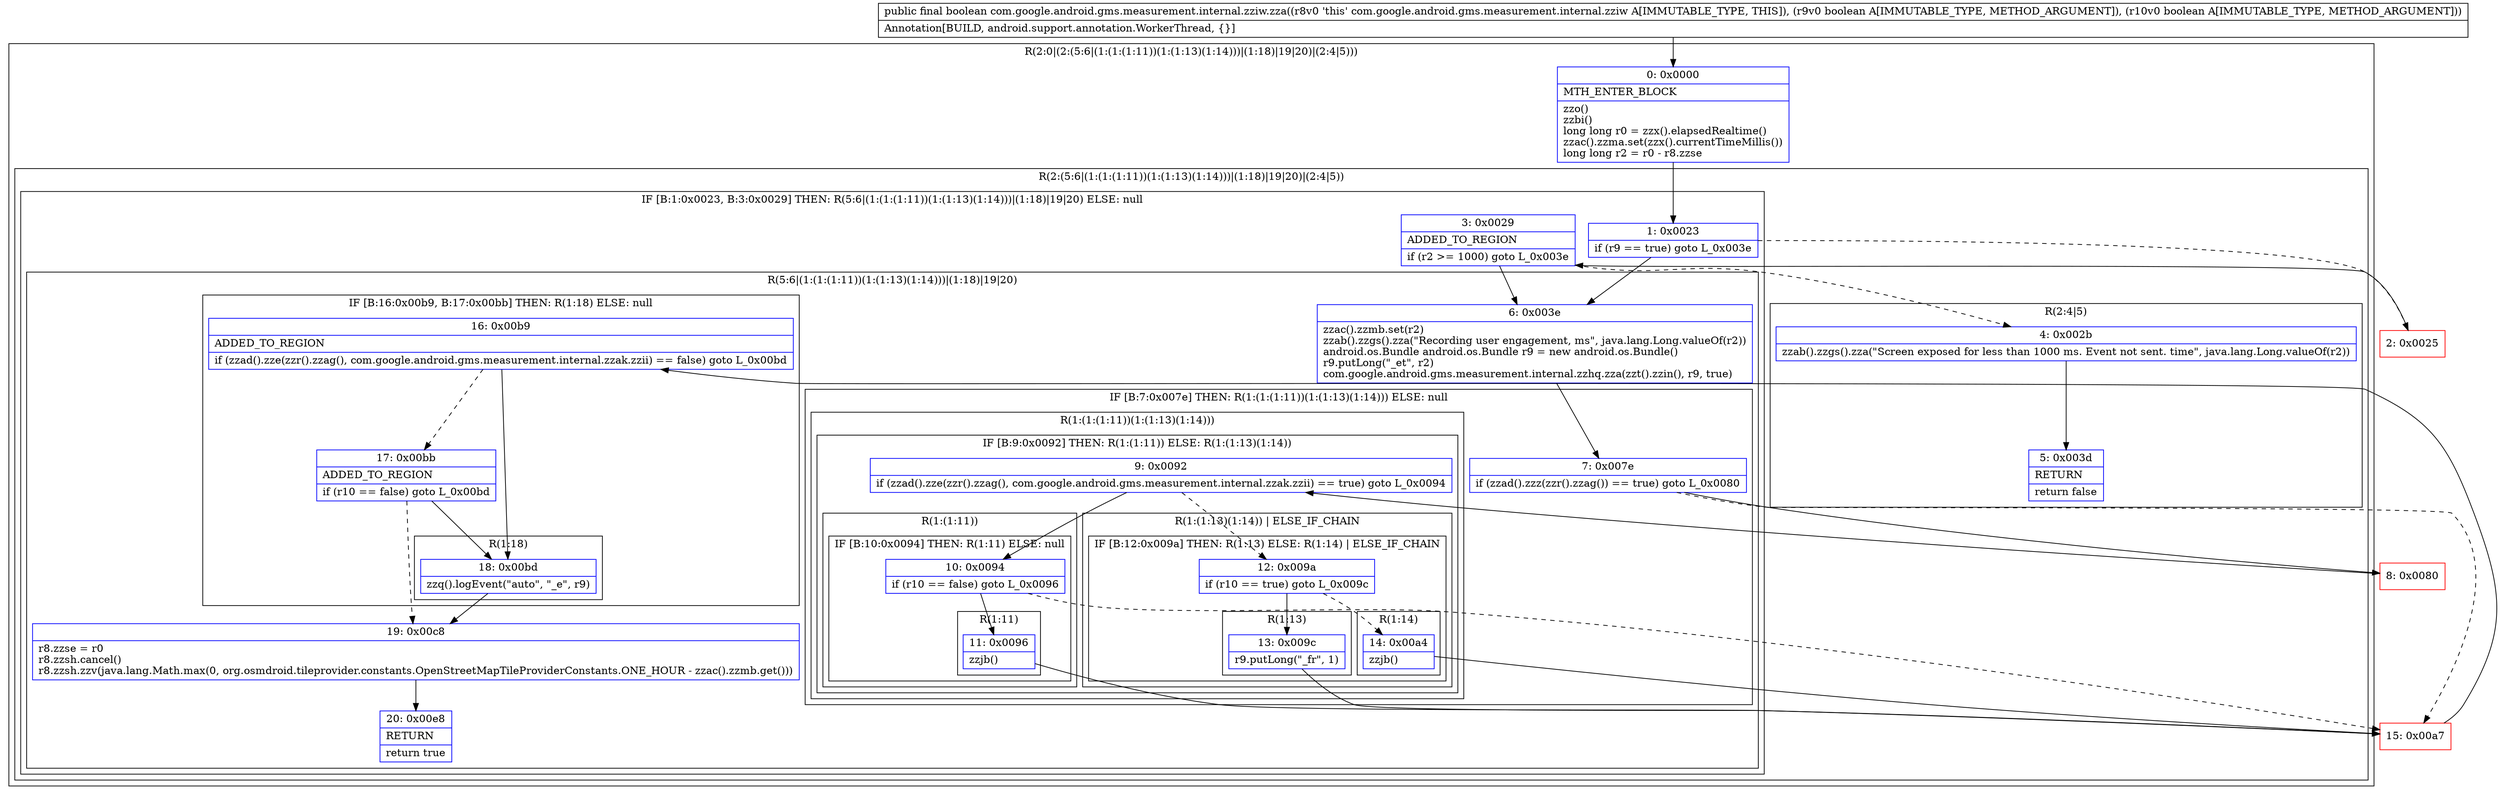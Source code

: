 digraph "CFG forcom.google.android.gms.measurement.internal.zziw.zza(ZZ)Z" {
subgraph cluster_Region_369857268 {
label = "R(2:0|(2:(5:6|(1:(1:(1:11))(1:(1:13)(1:14)))|(1:18)|19|20)|(2:4|5)))";
node [shape=record,color=blue];
Node_0 [shape=record,label="{0\:\ 0x0000|MTH_ENTER_BLOCK\l|zzo()\lzzbi()\llong long r0 = zzx().elapsedRealtime()\lzzac().zzma.set(zzx().currentTimeMillis())\llong long r2 = r0 \- r8.zzse\l}"];
subgraph cluster_Region_1294977361 {
label = "R(2:(5:6|(1:(1:(1:11))(1:(1:13)(1:14)))|(1:18)|19|20)|(2:4|5))";
node [shape=record,color=blue];
subgraph cluster_IfRegion_48466153 {
label = "IF [B:1:0x0023, B:3:0x0029] THEN: R(5:6|(1:(1:(1:11))(1:(1:13)(1:14)))|(1:18)|19|20) ELSE: null";
node [shape=record,color=blue];
Node_1 [shape=record,label="{1\:\ 0x0023|if (r9 == true) goto L_0x003e\l}"];
Node_3 [shape=record,label="{3\:\ 0x0029|ADDED_TO_REGION\l|if (r2 \>= 1000) goto L_0x003e\l}"];
subgraph cluster_Region_1052874638 {
label = "R(5:6|(1:(1:(1:11))(1:(1:13)(1:14)))|(1:18)|19|20)";
node [shape=record,color=blue];
Node_6 [shape=record,label="{6\:\ 0x003e|zzac().zzmb.set(r2)\lzzab().zzgs().zza(\"Recording user engagement, ms\", java.lang.Long.valueOf(r2))\landroid.os.Bundle android.os.Bundle r9 = new android.os.Bundle()\lr9.putLong(\"_et\", r2)\lcom.google.android.gms.measurement.internal.zzhq.zza(zzt().zzin(), r9, true)\l}"];
subgraph cluster_IfRegion_915311412 {
label = "IF [B:7:0x007e] THEN: R(1:(1:(1:11))(1:(1:13)(1:14))) ELSE: null";
node [shape=record,color=blue];
Node_7 [shape=record,label="{7\:\ 0x007e|if (zzad().zzz(zzr().zzag()) == true) goto L_0x0080\l}"];
subgraph cluster_Region_920353789 {
label = "R(1:(1:(1:11))(1:(1:13)(1:14)))";
node [shape=record,color=blue];
subgraph cluster_IfRegion_2139918641 {
label = "IF [B:9:0x0092] THEN: R(1:(1:11)) ELSE: R(1:(1:13)(1:14))";
node [shape=record,color=blue];
Node_9 [shape=record,label="{9\:\ 0x0092|if (zzad().zze(zzr().zzag(), com.google.android.gms.measurement.internal.zzak.zzii) == true) goto L_0x0094\l}"];
subgraph cluster_Region_1289403088 {
label = "R(1:(1:11))";
node [shape=record,color=blue];
subgraph cluster_IfRegion_240078676 {
label = "IF [B:10:0x0094] THEN: R(1:11) ELSE: null";
node [shape=record,color=blue];
Node_10 [shape=record,label="{10\:\ 0x0094|if (r10 == false) goto L_0x0096\l}"];
subgraph cluster_Region_1671879155 {
label = "R(1:11)";
node [shape=record,color=blue];
Node_11 [shape=record,label="{11\:\ 0x0096|zzjb()\l}"];
}
}
}
subgraph cluster_Region_2025380271 {
label = "R(1:(1:13)(1:14)) | ELSE_IF_CHAIN\l";
node [shape=record,color=blue];
subgraph cluster_IfRegion_1630400594 {
label = "IF [B:12:0x009a] THEN: R(1:13) ELSE: R(1:14) | ELSE_IF_CHAIN\l";
node [shape=record,color=blue];
Node_12 [shape=record,label="{12\:\ 0x009a|if (r10 == true) goto L_0x009c\l}"];
subgraph cluster_Region_123864624 {
label = "R(1:13)";
node [shape=record,color=blue];
Node_13 [shape=record,label="{13\:\ 0x009c|r9.putLong(\"_fr\", 1)\l}"];
}
subgraph cluster_Region_359409356 {
label = "R(1:14)";
node [shape=record,color=blue];
Node_14 [shape=record,label="{14\:\ 0x00a4|zzjb()\l}"];
}
}
}
}
}
}
subgraph cluster_IfRegion_1087376595 {
label = "IF [B:16:0x00b9, B:17:0x00bb] THEN: R(1:18) ELSE: null";
node [shape=record,color=blue];
Node_16 [shape=record,label="{16\:\ 0x00b9|ADDED_TO_REGION\l|if (zzad().zze(zzr().zzag(), com.google.android.gms.measurement.internal.zzak.zzii) == false) goto L_0x00bd\l}"];
Node_17 [shape=record,label="{17\:\ 0x00bb|ADDED_TO_REGION\l|if (r10 == false) goto L_0x00bd\l}"];
subgraph cluster_Region_900570293 {
label = "R(1:18)";
node [shape=record,color=blue];
Node_18 [shape=record,label="{18\:\ 0x00bd|zzq().logEvent(\"auto\", \"_e\", r9)\l}"];
}
}
Node_19 [shape=record,label="{19\:\ 0x00c8|r8.zzse = r0\lr8.zzsh.cancel()\lr8.zzsh.zzv(java.lang.Math.max(0, org.osmdroid.tileprovider.constants.OpenStreetMapTileProviderConstants.ONE_HOUR \- zzac().zzmb.get()))\l}"];
Node_20 [shape=record,label="{20\:\ 0x00e8|RETURN\l|return true\l}"];
}
}
subgraph cluster_Region_1303683392 {
label = "R(2:4|5)";
node [shape=record,color=blue];
Node_4 [shape=record,label="{4\:\ 0x002b|zzab().zzgs().zza(\"Screen exposed for less than 1000 ms. Event not sent. time\", java.lang.Long.valueOf(r2))\l}"];
Node_5 [shape=record,label="{5\:\ 0x003d|RETURN\l|return false\l}"];
}
}
}
Node_2 [shape=record,color=red,label="{2\:\ 0x0025}"];
Node_8 [shape=record,color=red,label="{8\:\ 0x0080}"];
Node_15 [shape=record,color=red,label="{15\:\ 0x00a7}"];
MethodNode[shape=record,label="{public final boolean com.google.android.gms.measurement.internal.zziw.zza((r8v0 'this' com.google.android.gms.measurement.internal.zziw A[IMMUTABLE_TYPE, THIS]), (r9v0 boolean A[IMMUTABLE_TYPE, METHOD_ARGUMENT]), (r10v0 boolean A[IMMUTABLE_TYPE, METHOD_ARGUMENT]))  | Annotation[BUILD, android.support.annotation.WorkerThread, \{\}]\l}"];
MethodNode -> Node_0;
Node_0 -> Node_1;
Node_1 -> Node_2[style=dashed];
Node_1 -> Node_6;
Node_3 -> Node_4[style=dashed];
Node_3 -> Node_6;
Node_6 -> Node_7;
Node_7 -> Node_8;
Node_7 -> Node_15[style=dashed];
Node_9 -> Node_10;
Node_9 -> Node_12[style=dashed];
Node_10 -> Node_11;
Node_10 -> Node_15[style=dashed];
Node_11 -> Node_15;
Node_12 -> Node_13;
Node_12 -> Node_14[style=dashed];
Node_13 -> Node_15;
Node_14 -> Node_15;
Node_16 -> Node_17[style=dashed];
Node_16 -> Node_18;
Node_17 -> Node_18;
Node_17 -> Node_19[style=dashed];
Node_18 -> Node_19;
Node_19 -> Node_20;
Node_4 -> Node_5;
Node_2 -> Node_3;
Node_8 -> Node_9;
Node_15 -> Node_16;
}

